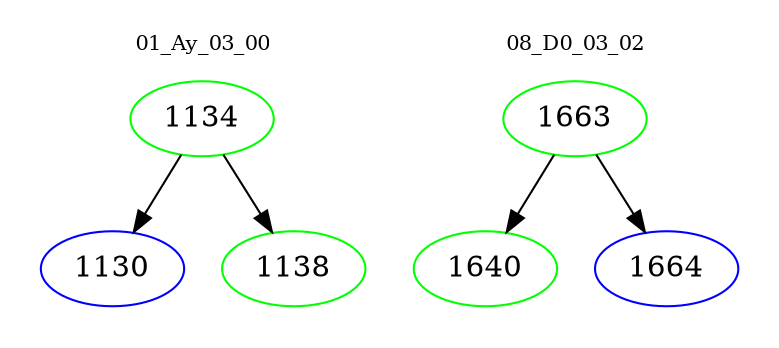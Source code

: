 digraph{
subgraph cluster_0 {
color = white
label = "01_Ay_03_00";
fontsize=10;
T0_1134 [label="1134", color="green"]
T0_1134 -> T0_1130 [color="black"]
T0_1130 [label="1130", color="blue"]
T0_1134 -> T0_1138 [color="black"]
T0_1138 [label="1138", color="green"]
}
subgraph cluster_1 {
color = white
label = "08_D0_03_02";
fontsize=10;
T1_1663 [label="1663", color="green"]
T1_1663 -> T1_1640 [color="black"]
T1_1640 [label="1640", color="green"]
T1_1663 -> T1_1664 [color="black"]
T1_1664 [label="1664", color="blue"]
}
}
